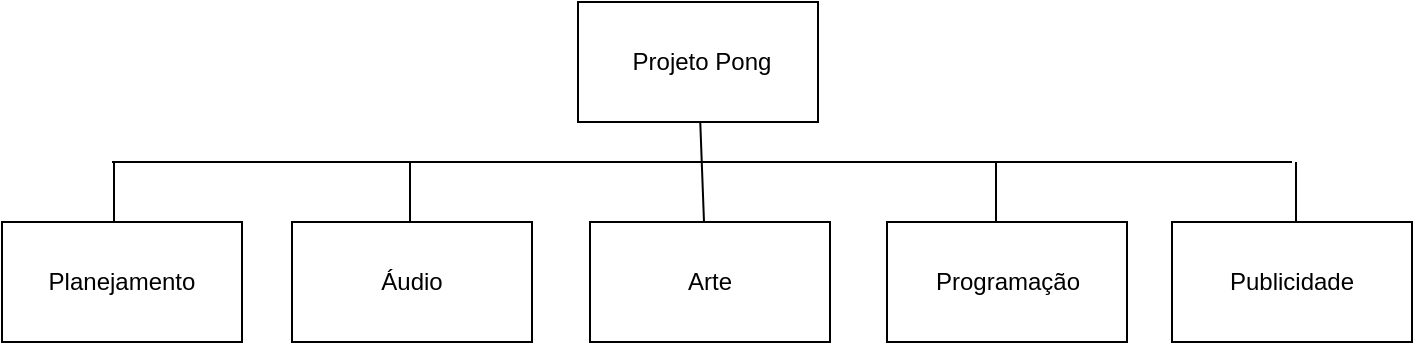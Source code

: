 <mxfile version="10.6.7" type="github"><diagram id="V3grSQyHEchWP4j0uUCw" name="Página-1"><mxGraphModel dx="1074" dy="616" grid="1" gridSize="10" guides="1" tooltips="1" connect="1" arrows="1" fold="1" page="1" pageScale="1" pageWidth="827" pageHeight="1169" math="0" shadow="0"><root><mxCell id="0"/><mxCell id="1" parent="0"/><mxCell id="H1kVcgJVXFt_-k5x7E3Z-1" value="" style="rounded=0;whiteSpace=wrap;html=1;" vertex="1" parent="1"><mxGeometry x="353" y="30" width="120" height="60" as="geometry"/></mxCell><mxCell id="H1kVcgJVXFt_-k5x7E3Z-2" value="Projeto Pong" style="text;html=1;strokeColor=none;fillColor=none;align=center;verticalAlign=middle;whiteSpace=wrap;rounded=0;" vertex="1" parent="1"><mxGeometry x="350" y="50" width="130" height="20" as="geometry"/></mxCell><mxCell id="H1kVcgJVXFt_-k5x7E3Z-3" value="Planejamento" style="rounded=0;whiteSpace=wrap;html=1;" vertex="1" parent="1"><mxGeometry x="65" y="140" width="120" height="60" as="geometry"/></mxCell><mxCell id="H1kVcgJVXFt_-k5x7E3Z-9" value="Áudio" style="rounded=0;whiteSpace=wrap;html=1;" vertex="1" parent="1"><mxGeometry x="210" y="140" width="120" height="60" as="geometry"/></mxCell><mxCell id="H1kVcgJVXFt_-k5x7E3Z-10" value="Arte" style="rounded=0;whiteSpace=wrap;html=1;" vertex="1" parent="1"><mxGeometry x="359" y="140" width="120" height="60" as="geometry"/></mxCell><mxCell id="H1kVcgJVXFt_-k5x7E3Z-14" value="Programação" style="rounded=0;whiteSpace=wrap;html=1;" vertex="1" parent="1"><mxGeometry x="507.5" y="140" width="120" height="60" as="geometry"/></mxCell><mxCell id="H1kVcgJVXFt_-k5x7E3Z-15" value="Publicidade" style="rounded=0;whiteSpace=wrap;html=1;" vertex="1" parent="1"><mxGeometry x="650" y="140" width="120" height="60" as="geometry"/></mxCell><mxCell id="H1kVcgJVXFt_-k5x7E3Z-17" value="" style="endArrow=none;html=1;" edge="1" parent="1"><mxGeometry width="50" height="50" relative="1" as="geometry"><mxPoint x="120" y="110" as="sourcePoint"/><mxPoint x="710" y="110" as="targetPoint"/><Array as="points"><mxPoint x="420" y="110"/></Array></mxGeometry></mxCell><mxCell id="H1kVcgJVXFt_-k5x7E3Z-18" value="" style="endArrow=none;html=1;exitX=0.625;exitY=0;exitDx=0;exitDy=0;exitPerimeter=0;" edge="1" parent="1"><mxGeometry width="50" height="50" relative="1" as="geometry"><mxPoint x="121" y="140" as="sourcePoint"/><mxPoint x="121" y="110" as="targetPoint"/></mxGeometry></mxCell><mxCell id="H1kVcgJVXFt_-k5x7E3Z-19" value="" style="endArrow=none;html=1;" edge="1" parent="1"><mxGeometry width="50" height="50" relative="1" as="geometry"><mxPoint x="269" y="140" as="sourcePoint"/><mxPoint x="269" y="110" as="targetPoint"/></mxGeometry></mxCell><mxCell id="H1kVcgJVXFt_-k5x7E3Z-20" value="" style="endArrow=none;html=1;exitX=0.692;exitY=0;exitDx=0;exitDy=0;exitPerimeter=0;" edge="1" parent="1" target="H1kVcgJVXFt_-k5x7E3Z-1"><mxGeometry width="50" height="50" relative="1" as="geometry"><mxPoint x="416" y="140" as="sourcePoint"/><mxPoint x="420" y="90" as="targetPoint"/></mxGeometry></mxCell><mxCell id="H1kVcgJVXFt_-k5x7E3Z-21" value="" style="endArrow=none;html=1;" edge="1" parent="1"><mxGeometry width="50" height="50" relative="1" as="geometry"><mxPoint x="562" y="140" as="sourcePoint"/><mxPoint x="562" y="110" as="targetPoint"/></mxGeometry></mxCell><mxCell id="H1kVcgJVXFt_-k5x7E3Z-22" value="" style="endArrow=none;html=1;" edge="1" parent="1"><mxGeometry width="50" height="50" relative="1" as="geometry"><mxPoint x="712" y="140" as="sourcePoint"/><mxPoint x="712" y="110" as="targetPoint"/></mxGeometry></mxCell></root></mxGraphModel></diagram></mxfile>